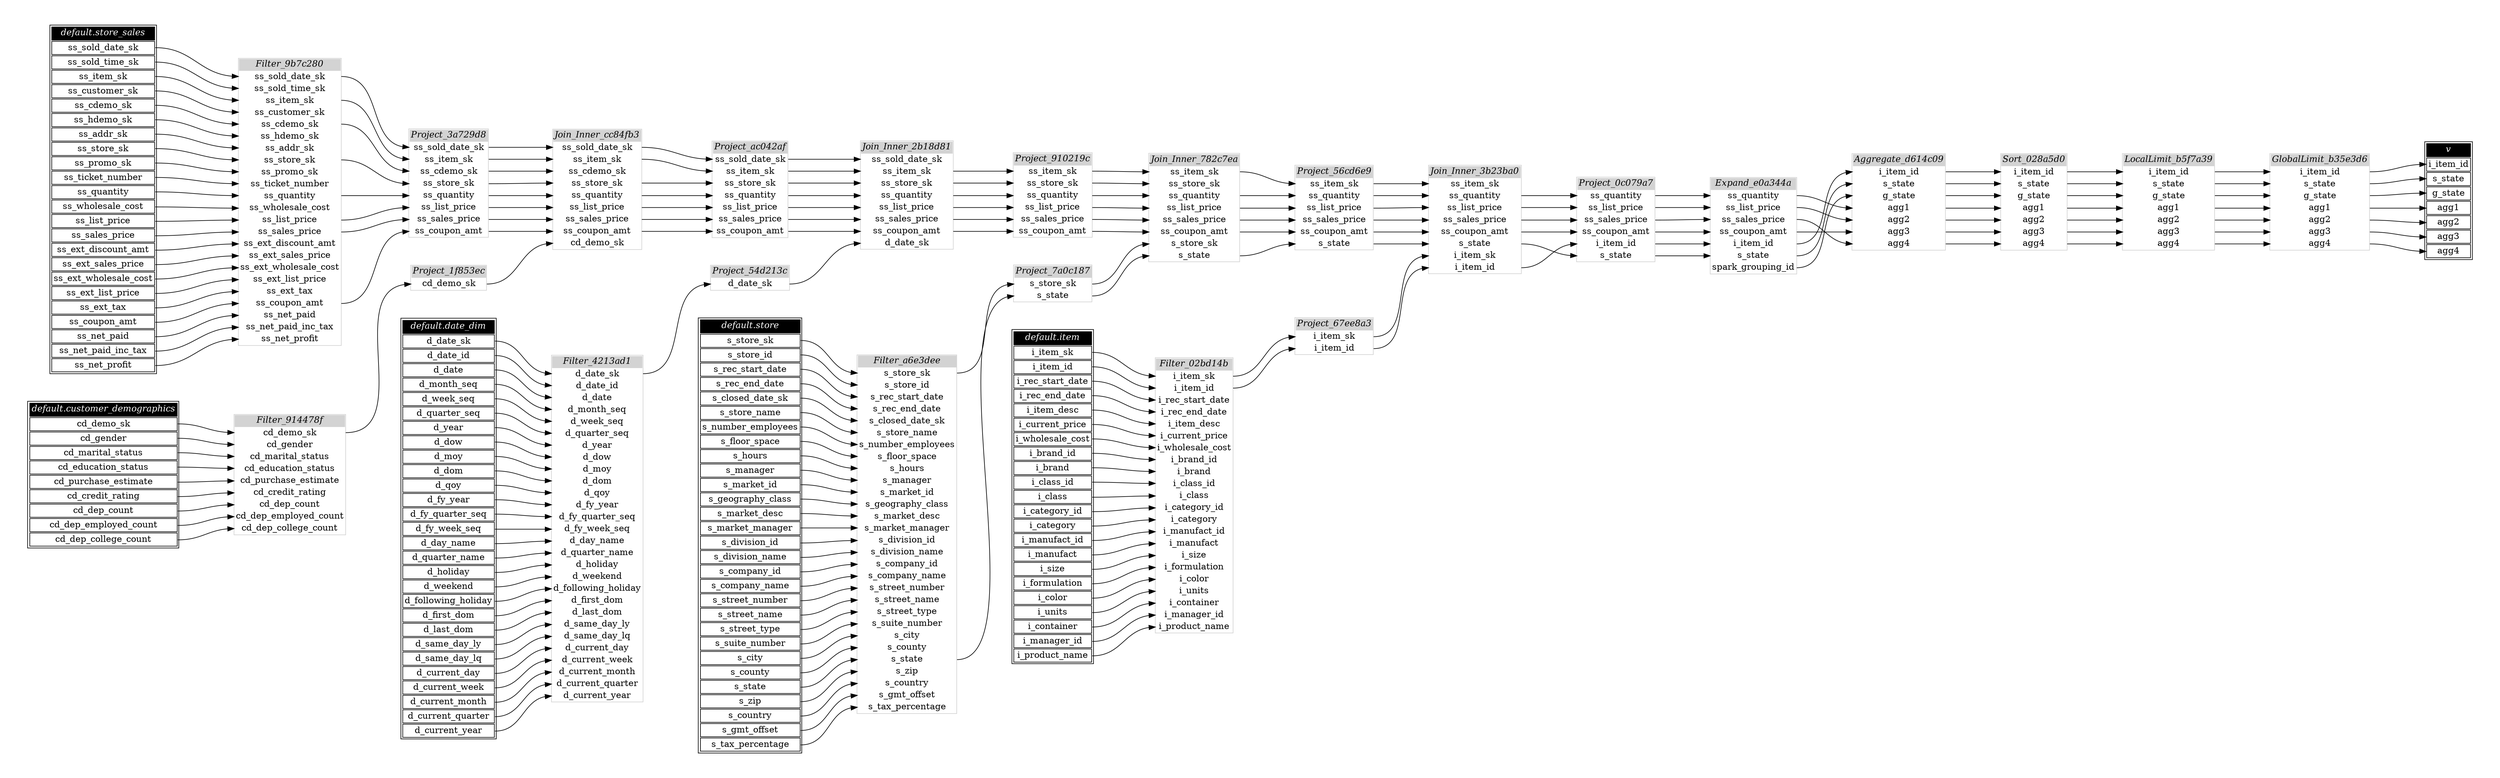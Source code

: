 // Automatically generated by TPCDSFlowTestSuite


digraph {
  graph [pad="0.5" nodesep="0.5" ranksep="1" fontname="Helvetica" rankdir=LR];
  node [shape=plaintext]

  
"Aggregate_d614c09" [label=<
<table color="lightgray" border="1" cellborder="0" cellspacing="0">
  <tr><td bgcolor="lightgray" port="nodeName"><i>Aggregate_d614c09</i></td></tr>
  <tr><td port="0">i_item_id</td></tr>
<tr><td port="1">s_state</td></tr>
<tr><td port="2">g_state</td></tr>
<tr><td port="3">agg1</td></tr>
<tr><td port="4">agg2</td></tr>
<tr><td port="5">agg3</td></tr>
<tr><td port="6">agg4</td></tr>
</table>>];
     

"Expand_e0a344a" [label=<
<table color="lightgray" border="1" cellborder="0" cellspacing="0">
  <tr><td bgcolor="lightgray" port="nodeName"><i>Expand_e0a344a</i></td></tr>
  <tr><td port="0">ss_quantity</td></tr>
<tr><td port="1">ss_list_price</td></tr>
<tr><td port="2">ss_sales_price</td></tr>
<tr><td port="3">ss_coupon_amt</td></tr>
<tr><td port="4">i_item_id</td></tr>
<tr><td port="5">s_state</td></tr>
<tr><td port="6">spark_grouping_id</td></tr>
</table>>];
     

"Filter_02bd14b" [label=<
<table color="lightgray" border="1" cellborder="0" cellspacing="0">
  <tr><td bgcolor="lightgray" port="nodeName"><i>Filter_02bd14b</i></td></tr>
  <tr><td port="0">i_item_sk</td></tr>
<tr><td port="1">i_item_id</td></tr>
<tr><td port="2">i_rec_start_date</td></tr>
<tr><td port="3">i_rec_end_date</td></tr>
<tr><td port="4">i_item_desc</td></tr>
<tr><td port="5">i_current_price</td></tr>
<tr><td port="6">i_wholesale_cost</td></tr>
<tr><td port="7">i_brand_id</td></tr>
<tr><td port="8">i_brand</td></tr>
<tr><td port="9">i_class_id</td></tr>
<tr><td port="10">i_class</td></tr>
<tr><td port="11">i_category_id</td></tr>
<tr><td port="12">i_category</td></tr>
<tr><td port="13">i_manufact_id</td></tr>
<tr><td port="14">i_manufact</td></tr>
<tr><td port="15">i_size</td></tr>
<tr><td port="16">i_formulation</td></tr>
<tr><td port="17">i_color</td></tr>
<tr><td port="18">i_units</td></tr>
<tr><td port="19">i_container</td></tr>
<tr><td port="20">i_manager_id</td></tr>
<tr><td port="21">i_product_name</td></tr>
</table>>];
     

"Filter_4213ad1" [label=<
<table color="lightgray" border="1" cellborder="0" cellspacing="0">
  <tr><td bgcolor="lightgray" port="nodeName"><i>Filter_4213ad1</i></td></tr>
  <tr><td port="0">d_date_sk</td></tr>
<tr><td port="1">d_date_id</td></tr>
<tr><td port="2">d_date</td></tr>
<tr><td port="3">d_month_seq</td></tr>
<tr><td port="4">d_week_seq</td></tr>
<tr><td port="5">d_quarter_seq</td></tr>
<tr><td port="6">d_year</td></tr>
<tr><td port="7">d_dow</td></tr>
<tr><td port="8">d_moy</td></tr>
<tr><td port="9">d_dom</td></tr>
<tr><td port="10">d_qoy</td></tr>
<tr><td port="11">d_fy_year</td></tr>
<tr><td port="12">d_fy_quarter_seq</td></tr>
<tr><td port="13">d_fy_week_seq</td></tr>
<tr><td port="14">d_day_name</td></tr>
<tr><td port="15">d_quarter_name</td></tr>
<tr><td port="16">d_holiday</td></tr>
<tr><td port="17">d_weekend</td></tr>
<tr><td port="18">d_following_holiday</td></tr>
<tr><td port="19">d_first_dom</td></tr>
<tr><td port="20">d_last_dom</td></tr>
<tr><td port="21">d_same_day_ly</td></tr>
<tr><td port="22">d_same_day_lq</td></tr>
<tr><td port="23">d_current_day</td></tr>
<tr><td port="24">d_current_week</td></tr>
<tr><td port="25">d_current_month</td></tr>
<tr><td port="26">d_current_quarter</td></tr>
<tr><td port="27">d_current_year</td></tr>
</table>>];
     

"Filter_914478f" [label=<
<table color="lightgray" border="1" cellborder="0" cellspacing="0">
  <tr><td bgcolor="lightgray" port="nodeName"><i>Filter_914478f</i></td></tr>
  <tr><td port="0">cd_demo_sk</td></tr>
<tr><td port="1">cd_gender</td></tr>
<tr><td port="2">cd_marital_status</td></tr>
<tr><td port="3">cd_education_status</td></tr>
<tr><td port="4">cd_purchase_estimate</td></tr>
<tr><td port="5">cd_credit_rating</td></tr>
<tr><td port="6">cd_dep_count</td></tr>
<tr><td port="7">cd_dep_employed_count</td></tr>
<tr><td port="8">cd_dep_college_count</td></tr>
</table>>];
     

"Filter_9b7c280" [label=<
<table color="lightgray" border="1" cellborder="0" cellspacing="0">
  <tr><td bgcolor="lightgray" port="nodeName"><i>Filter_9b7c280</i></td></tr>
  <tr><td port="0">ss_sold_date_sk</td></tr>
<tr><td port="1">ss_sold_time_sk</td></tr>
<tr><td port="2">ss_item_sk</td></tr>
<tr><td port="3">ss_customer_sk</td></tr>
<tr><td port="4">ss_cdemo_sk</td></tr>
<tr><td port="5">ss_hdemo_sk</td></tr>
<tr><td port="6">ss_addr_sk</td></tr>
<tr><td port="7">ss_store_sk</td></tr>
<tr><td port="8">ss_promo_sk</td></tr>
<tr><td port="9">ss_ticket_number</td></tr>
<tr><td port="10">ss_quantity</td></tr>
<tr><td port="11">ss_wholesale_cost</td></tr>
<tr><td port="12">ss_list_price</td></tr>
<tr><td port="13">ss_sales_price</td></tr>
<tr><td port="14">ss_ext_discount_amt</td></tr>
<tr><td port="15">ss_ext_sales_price</td></tr>
<tr><td port="16">ss_ext_wholesale_cost</td></tr>
<tr><td port="17">ss_ext_list_price</td></tr>
<tr><td port="18">ss_ext_tax</td></tr>
<tr><td port="19">ss_coupon_amt</td></tr>
<tr><td port="20">ss_net_paid</td></tr>
<tr><td port="21">ss_net_paid_inc_tax</td></tr>
<tr><td port="22">ss_net_profit</td></tr>
</table>>];
     

"Filter_a6e3dee" [label=<
<table color="lightgray" border="1" cellborder="0" cellspacing="0">
  <tr><td bgcolor="lightgray" port="nodeName"><i>Filter_a6e3dee</i></td></tr>
  <tr><td port="0">s_store_sk</td></tr>
<tr><td port="1">s_store_id</td></tr>
<tr><td port="2">s_rec_start_date</td></tr>
<tr><td port="3">s_rec_end_date</td></tr>
<tr><td port="4">s_closed_date_sk</td></tr>
<tr><td port="5">s_store_name</td></tr>
<tr><td port="6">s_number_employees</td></tr>
<tr><td port="7">s_floor_space</td></tr>
<tr><td port="8">s_hours</td></tr>
<tr><td port="9">s_manager</td></tr>
<tr><td port="10">s_market_id</td></tr>
<tr><td port="11">s_geography_class</td></tr>
<tr><td port="12">s_market_desc</td></tr>
<tr><td port="13">s_market_manager</td></tr>
<tr><td port="14">s_division_id</td></tr>
<tr><td port="15">s_division_name</td></tr>
<tr><td port="16">s_company_id</td></tr>
<tr><td port="17">s_company_name</td></tr>
<tr><td port="18">s_street_number</td></tr>
<tr><td port="19">s_street_name</td></tr>
<tr><td port="20">s_street_type</td></tr>
<tr><td port="21">s_suite_number</td></tr>
<tr><td port="22">s_city</td></tr>
<tr><td port="23">s_county</td></tr>
<tr><td port="24">s_state</td></tr>
<tr><td port="25">s_zip</td></tr>
<tr><td port="26">s_country</td></tr>
<tr><td port="27">s_gmt_offset</td></tr>
<tr><td port="28">s_tax_percentage</td></tr>
</table>>];
     

"GlobalLimit_b35e3d6" [label=<
<table color="lightgray" border="1" cellborder="0" cellspacing="0">
  <tr><td bgcolor="lightgray" port="nodeName"><i>GlobalLimit_b35e3d6</i></td></tr>
  <tr><td port="0">i_item_id</td></tr>
<tr><td port="1">s_state</td></tr>
<tr><td port="2">g_state</td></tr>
<tr><td port="3">agg1</td></tr>
<tr><td port="4">agg2</td></tr>
<tr><td port="5">agg3</td></tr>
<tr><td port="6">agg4</td></tr>
</table>>];
     

"Join_Inner_2b18d81" [label=<
<table color="lightgray" border="1" cellborder="0" cellspacing="0">
  <tr><td bgcolor="lightgray" port="nodeName"><i>Join_Inner_2b18d81</i></td></tr>
  <tr><td port="0">ss_sold_date_sk</td></tr>
<tr><td port="1">ss_item_sk</td></tr>
<tr><td port="2">ss_store_sk</td></tr>
<tr><td port="3">ss_quantity</td></tr>
<tr><td port="4">ss_list_price</td></tr>
<tr><td port="5">ss_sales_price</td></tr>
<tr><td port="6">ss_coupon_amt</td></tr>
<tr><td port="7">d_date_sk</td></tr>
</table>>];
     

"Join_Inner_3b23ba0" [label=<
<table color="lightgray" border="1" cellborder="0" cellspacing="0">
  <tr><td bgcolor="lightgray" port="nodeName"><i>Join_Inner_3b23ba0</i></td></tr>
  <tr><td port="0">ss_item_sk</td></tr>
<tr><td port="1">ss_quantity</td></tr>
<tr><td port="2">ss_list_price</td></tr>
<tr><td port="3">ss_sales_price</td></tr>
<tr><td port="4">ss_coupon_amt</td></tr>
<tr><td port="5">s_state</td></tr>
<tr><td port="6">i_item_sk</td></tr>
<tr><td port="7">i_item_id</td></tr>
</table>>];
     

"Join_Inner_782c7ea" [label=<
<table color="lightgray" border="1" cellborder="0" cellspacing="0">
  <tr><td bgcolor="lightgray" port="nodeName"><i>Join_Inner_782c7ea</i></td></tr>
  <tr><td port="0">ss_item_sk</td></tr>
<tr><td port="1">ss_store_sk</td></tr>
<tr><td port="2">ss_quantity</td></tr>
<tr><td port="3">ss_list_price</td></tr>
<tr><td port="4">ss_sales_price</td></tr>
<tr><td port="5">ss_coupon_amt</td></tr>
<tr><td port="6">s_store_sk</td></tr>
<tr><td port="7">s_state</td></tr>
</table>>];
     

"Join_Inner_cc84fb3" [label=<
<table color="lightgray" border="1" cellborder="0" cellspacing="0">
  <tr><td bgcolor="lightgray" port="nodeName"><i>Join_Inner_cc84fb3</i></td></tr>
  <tr><td port="0">ss_sold_date_sk</td></tr>
<tr><td port="1">ss_item_sk</td></tr>
<tr><td port="2">ss_cdemo_sk</td></tr>
<tr><td port="3">ss_store_sk</td></tr>
<tr><td port="4">ss_quantity</td></tr>
<tr><td port="5">ss_list_price</td></tr>
<tr><td port="6">ss_sales_price</td></tr>
<tr><td port="7">ss_coupon_amt</td></tr>
<tr><td port="8">cd_demo_sk</td></tr>
</table>>];
     

"LocalLimit_b5f7a39" [label=<
<table color="lightgray" border="1" cellborder="0" cellspacing="0">
  <tr><td bgcolor="lightgray" port="nodeName"><i>LocalLimit_b5f7a39</i></td></tr>
  <tr><td port="0">i_item_id</td></tr>
<tr><td port="1">s_state</td></tr>
<tr><td port="2">g_state</td></tr>
<tr><td port="3">agg1</td></tr>
<tr><td port="4">agg2</td></tr>
<tr><td port="5">agg3</td></tr>
<tr><td port="6">agg4</td></tr>
</table>>];
     

"Project_0c079a7" [label=<
<table color="lightgray" border="1" cellborder="0" cellspacing="0">
  <tr><td bgcolor="lightgray" port="nodeName"><i>Project_0c079a7</i></td></tr>
  <tr><td port="0">ss_quantity</td></tr>
<tr><td port="1">ss_list_price</td></tr>
<tr><td port="2">ss_sales_price</td></tr>
<tr><td port="3">ss_coupon_amt</td></tr>
<tr><td port="4">i_item_id</td></tr>
<tr><td port="5">s_state</td></tr>
</table>>];
     

"Project_1f853ec" [label=<
<table color="lightgray" border="1" cellborder="0" cellspacing="0">
  <tr><td bgcolor="lightgray" port="nodeName"><i>Project_1f853ec</i></td></tr>
  <tr><td port="0">cd_demo_sk</td></tr>
</table>>];
     

"Project_3a729d8" [label=<
<table color="lightgray" border="1" cellborder="0" cellspacing="0">
  <tr><td bgcolor="lightgray" port="nodeName"><i>Project_3a729d8</i></td></tr>
  <tr><td port="0">ss_sold_date_sk</td></tr>
<tr><td port="1">ss_item_sk</td></tr>
<tr><td port="2">ss_cdemo_sk</td></tr>
<tr><td port="3">ss_store_sk</td></tr>
<tr><td port="4">ss_quantity</td></tr>
<tr><td port="5">ss_list_price</td></tr>
<tr><td port="6">ss_sales_price</td></tr>
<tr><td port="7">ss_coupon_amt</td></tr>
</table>>];
     

"Project_54d213c" [label=<
<table color="lightgray" border="1" cellborder="0" cellspacing="0">
  <tr><td bgcolor="lightgray" port="nodeName"><i>Project_54d213c</i></td></tr>
  <tr><td port="0">d_date_sk</td></tr>
</table>>];
     

"Project_56cd6e9" [label=<
<table color="lightgray" border="1" cellborder="0" cellspacing="0">
  <tr><td bgcolor="lightgray" port="nodeName"><i>Project_56cd6e9</i></td></tr>
  <tr><td port="0">ss_item_sk</td></tr>
<tr><td port="1">ss_quantity</td></tr>
<tr><td port="2">ss_list_price</td></tr>
<tr><td port="3">ss_sales_price</td></tr>
<tr><td port="4">ss_coupon_amt</td></tr>
<tr><td port="5">s_state</td></tr>
</table>>];
     

"Project_67ee8a3" [label=<
<table color="lightgray" border="1" cellborder="0" cellspacing="0">
  <tr><td bgcolor="lightgray" port="nodeName"><i>Project_67ee8a3</i></td></tr>
  <tr><td port="0">i_item_sk</td></tr>
<tr><td port="1">i_item_id</td></tr>
</table>>];
     

"Project_7a0c187" [label=<
<table color="lightgray" border="1" cellborder="0" cellspacing="0">
  <tr><td bgcolor="lightgray" port="nodeName"><i>Project_7a0c187</i></td></tr>
  <tr><td port="0">s_store_sk</td></tr>
<tr><td port="1">s_state</td></tr>
</table>>];
     

"Project_910219c" [label=<
<table color="lightgray" border="1" cellborder="0" cellspacing="0">
  <tr><td bgcolor="lightgray" port="nodeName"><i>Project_910219c</i></td></tr>
  <tr><td port="0">ss_item_sk</td></tr>
<tr><td port="1">ss_store_sk</td></tr>
<tr><td port="2">ss_quantity</td></tr>
<tr><td port="3">ss_list_price</td></tr>
<tr><td port="4">ss_sales_price</td></tr>
<tr><td port="5">ss_coupon_amt</td></tr>
</table>>];
     

"Project_ac042af" [label=<
<table color="lightgray" border="1" cellborder="0" cellspacing="0">
  <tr><td bgcolor="lightgray" port="nodeName"><i>Project_ac042af</i></td></tr>
  <tr><td port="0">ss_sold_date_sk</td></tr>
<tr><td port="1">ss_item_sk</td></tr>
<tr><td port="2">ss_store_sk</td></tr>
<tr><td port="3">ss_quantity</td></tr>
<tr><td port="4">ss_list_price</td></tr>
<tr><td port="5">ss_sales_price</td></tr>
<tr><td port="6">ss_coupon_amt</td></tr>
</table>>];
     

"Sort_028a5d0" [label=<
<table color="lightgray" border="1" cellborder="0" cellspacing="0">
  <tr><td bgcolor="lightgray" port="nodeName"><i>Sort_028a5d0</i></td></tr>
  <tr><td port="0">i_item_id</td></tr>
<tr><td port="1">s_state</td></tr>
<tr><td port="2">g_state</td></tr>
<tr><td port="3">agg1</td></tr>
<tr><td port="4">agg2</td></tr>
<tr><td port="5">agg3</td></tr>
<tr><td port="6">agg4</td></tr>
</table>>];
     

"default.customer_demographics" [color="black" label=<
<table>
  <tr><td bgcolor="black" port="nodeName"><i><font color="white">default.customer_demographics</font></i></td></tr>
  <tr><td port="0">cd_demo_sk</td></tr>
<tr><td port="1">cd_gender</td></tr>
<tr><td port="2">cd_marital_status</td></tr>
<tr><td port="3">cd_education_status</td></tr>
<tr><td port="4">cd_purchase_estimate</td></tr>
<tr><td port="5">cd_credit_rating</td></tr>
<tr><td port="6">cd_dep_count</td></tr>
<tr><td port="7">cd_dep_employed_count</td></tr>
<tr><td port="8">cd_dep_college_count</td></tr>
</table>>];
     

"default.date_dim" [color="black" label=<
<table>
  <tr><td bgcolor="black" port="nodeName"><i><font color="white">default.date_dim</font></i></td></tr>
  <tr><td port="0">d_date_sk</td></tr>
<tr><td port="1">d_date_id</td></tr>
<tr><td port="2">d_date</td></tr>
<tr><td port="3">d_month_seq</td></tr>
<tr><td port="4">d_week_seq</td></tr>
<tr><td port="5">d_quarter_seq</td></tr>
<tr><td port="6">d_year</td></tr>
<tr><td port="7">d_dow</td></tr>
<tr><td port="8">d_moy</td></tr>
<tr><td port="9">d_dom</td></tr>
<tr><td port="10">d_qoy</td></tr>
<tr><td port="11">d_fy_year</td></tr>
<tr><td port="12">d_fy_quarter_seq</td></tr>
<tr><td port="13">d_fy_week_seq</td></tr>
<tr><td port="14">d_day_name</td></tr>
<tr><td port="15">d_quarter_name</td></tr>
<tr><td port="16">d_holiday</td></tr>
<tr><td port="17">d_weekend</td></tr>
<tr><td port="18">d_following_holiday</td></tr>
<tr><td port="19">d_first_dom</td></tr>
<tr><td port="20">d_last_dom</td></tr>
<tr><td port="21">d_same_day_ly</td></tr>
<tr><td port="22">d_same_day_lq</td></tr>
<tr><td port="23">d_current_day</td></tr>
<tr><td port="24">d_current_week</td></tr>
<tr><td port="25">d_current_month</td></tr>
<tr><td port="26">d_current_quarter</td></tr>
<tr><td port="27">d_current_year</td></tr>
</table>>];
     

"default.item" [color="black" label=<
<table>
  <tr><td bgcolor="black" port="nodeName"><i><font color="white">default.item</font></i></td></tr>
  <tr><td port="0">i_item_sk</td></tr>
<tr><td port="1">i_item_id</td></tr>
<tr><td port="2">i_rec_start_date</td></tr>
<tr><td port="3">i_rec_end_date</td></tr>
<tr><td port="4">i_item_desc</td></tr>
<tr><td port="5">i_current_price</td></tr>
<tr><td port="6">i_wholesale_cost</td></tr>
<tr><td port="7">i_brand_id</td></tr>
<tr><td port="8">i_brand</td></tr>
<tr><td port="9">i_class_id</td></tr>
<tr><td port="10">i_class</td></tr>
<tr><td port="11">i_category_id</td></tr>
<tr><td port="12">i_category</td></tr>
<tr><td port="13">i_manufact_id</td></tr>
<tr><td port="14">i_manufact</td></tr>
<tr><td port="15">i_size</td></tr>
<tr><td port="16">i_formulation</td></tr>
<tr><td port="17">i_color</td></tr>
<tr><td port="18">i_units</td></tr>
<tr><td port="19">i_container</td></tr>
<tr><td port="20">i_manager_id</td></tr>
<tr><td port="21">i_product_name</td></tr>
</table>>];
     

"default.store" [color="black" label=<
<table>
  <tr><td bgcolor="black" port="nodeName"><i><font color="white">default.store</font></i></td></tr>
  <tr><td port="0">s_store_sk</td></tr>
<tr><td port="1">s_store_id</td></tr>
<tr><td port="2">s_rec_start_date</td></tr>
<tr><td port="3">s_rec_end_date</td></tr>
<tr><td port="4">s_closed_date_sk</td></tr>
<tr><td port="5">s_store_name</td></tr>
<tr><td port="6">s_number_employees</td></tr>
<tr><td port="7">s_floor_space</td></tr>
<tr><td port="8">s_hours</td></tr>
<tr><td port="9">s_manager</td></tr>
<tr><td port="10">s_market_id</td></tr>
<tr><td port="11">s_geography_class</td></tr>
<tr><td port="12">s_market_desc</td></tr>
<tr><td port="13">s_market_manager</td></tr>
<tr><td port="14">s_division_id</td></tr>
<tr><td port="15">s_division_name</td></tr>
<tr><td port="16">s_company_id</td></tr>
<tr><td port="17">s_company_name</td></tr>
<tr><td port="18">s_street_number</td></tr>
<tr><td port="19">s_street_name</td></tr>
<tr><td port="20">s_street_type</td></tr>
<tr><td port="21">s_suite_number</td></tr>
<tr><td port="22">s_city</td></tr>
<tr><td port="23">s_county</td></tr>
<tr><td port="24">s_state</td></tr>
<tr><td port="25">s_zip</td></tr>
<tr><td port="26">s_country</td></tr>
<tr><td port="27">s_gmt_offset</td></tr>
<tr><td port="28">s_tax_percentage</td></tr>
</table>>];
     

"default.store_sales" [color="black" label=<
<table>
  <tr><td bgcolor="black" port="nodeName"><i><font color="white">default.store_sales</font></i></td></tr>
  <tr><td port="0">ss_sold_date_sk</td></tr>
<tr><td port="1">ss_sold_time_sk</td></tr>
<tr><td port="2">ss_item_sk</td></tr>
<tr><td port="3">ss_customer_sk</td></tr>
<tr><td port="4">ss_cdemo_sk</td></tr>
<tr><td port="5">ss_hdemo_sk</td></tr>
<tr><td port="6">ss_addr_sk</td></tr>
<tr><td port="7">ss_store_sk</td></tr>
<tr><td port="8">ss_promo_sk</td></tr>
<tr><td port="9">ss_ticket_number</td></tr>
<tr><td port="10">ss_quantity</td></tr>
<tr><td port="11">ss_wholesale_cost</td></tr>
<tr><td port="12">ss_list_price</td></tr>
<tr><td port="13">ss_sales_price</td></tr>
<tr><td port="14">ss_ext_discount_amt</td></tr>
<tr><td port="15">ss_ext_sales_price</td></tr>
<tr><td port="16">ss_ext_wholesale_cost</td></tr>
<tr><td port="17">ss_ext_list_price</td></tr>
<tr><td port="18">ss_ext_tax</td></tr>
<tr><td port="19">ss_coupon_amt</td></tr>
<tr><td port="20">ss_net_paid</td></tr>
<tr><td port="21">ss_net_paid_inc_tax</td></tr>
<tr><td port="22">ss_net_profit</td></tr>
</table>>];
     

"v" [color="black" label=<
<table>
  <tr><td bgcolor="black" port="nodeName"><i><font color="white">v</font></i></td></tr>
  <tr><td port="0">i_item_id</td></tr>
<tr><td port="1">s_state</td></tr>
<tr><td port="2">g_state</td></tr>
<tr><td port="3">agg1</td></tr>
<tr><td port="4">agg2</td></tr>
<tr><td port="5">agg3</td></tr>
<tr><td port="6">agg4</td></tr>
</table>>];
     
  "Aggregate_d614c09":0 -> "Sort_028a5d0":0;
"Aggregate_d614c09":1 -> "Sort_028a5d0":1;
"Aggregate_d614c09":2 -> "Sort_028a5d0":2;
"Aggregate_d614c09":3 -> "Sort_028a5d0":3;
"Aggregate_d614c09":4 -> "Sort_028a5d0":4;
"Aggregate_d614c09":5 -> "Sort_028a5d0":5;
"Aggregate_d614c09":6 -> "Sort_028a5d0":6;
"Expand_e0a344a":0 -> "Aggregate_d614c09":3;
"Expand_e0a344a":1 -> "Aggregate_d614c09":4;
"Expand_e0a344a":2 -> "Aggregate_d614c09":6;
"Expand_e0a344a":3 -> "Aggregate_d614c09":5;
"Expand_e0a344a":4 -> "Aggregate_d614c09":0;
"Expand_e0a344a":5 -> "Aggregate_d614c09":1;
"Expand_e0a344a":6 -> "Aggregate_d614c09":2;
"Filter_02bd14b":0 -> "Project_67ee8a3":0;
"Filter_02bd14b":1 -> "Project_67ee8a3":1;
"Filter_4213ad1":0 -> "Project_54d213c":0;
"Filter_914478f":0 -> "Project_1f853ec":0;
"Filter_9b7c280":0 -> "Project_3a729d8":0;
"Filter_9b7c280":10 -> "Project_3a729d8":4;
"Filter_9b7c280":12 -> "Project_3a729d8":5;
"Filter_9b7c280":13 -> "Project_3a729d8":6;
"Filter_9b7c280":19 -> "Project_3a729d8":7;
"Filter_9b7c280":2 -> "Project_3a729d8":1;
"Filter_9b7c280":4 -> "Project_3a729d8":2;
"Filter_9b7c280":7 -> "Project_3a729d8":3;
"Filter_a6e3dee":0 -> "Project_7a0c187":0;
"Filter_a6e3dee":24 -> "Project_7a0c187":1;
"GlobalLimit_b35e3d6":0 -> "v":0;
"GlobalLimit_b35e3d6":1 -> "v":1;
"GlobalLimit_b35e3d6":2 -> "v":2;
"GlobalLimit_b35e3d6":3 -> "v":3;
"GlobalLimit_b35e3d6":4 -> "v":4;
"GlobalLimit_b35e3d6":5 -> "v":5;
"GlobalLimit_b35e3d6":6 -> "v":6;
"Join_Inner_2b18d81":1 -> "Project_910219c":0;
"Join_Inner_2b18d81":2 -> "Project_910219c":1;
"Join_Inner_2b18d81":3 -> "Project_910219c":2;
"Join_Inner_2b18d81":4 -> "Project_910219c":3;
"Join_Inner_2b18d81":5 -> "Project_910219c":4;
"Join_Inner_2b18d81":6 -> "Project_910219c":5;
"Join_Inner_3b23ba0":1 -> "Project_0c079a7":0;
"Join_Inner_3b23ba0":2 -> "Project_0c079a7":1;
"Join_Inner_3b23ba0":3 -> "Project_0c079a7":2;
"Join_Inner_3b23ba0":4 -> "Project_0c079a7":3;
"Join_Inner_3b23ba0":5 -> "Project_0c079a7":5;
"Join_Inner_3b23ba0":7 -> "Project_0c079a7":4;
"Join_Inner_782c7ea":0 -> "Project_56cd6e9":0;
"Join_Inner_782c7ea":2 -> "Project_56cd6e9":1;
"Join_Inner_782c7ea":3 -> "Project_56cd6e9":2;
"Join_Inner_782c7ea":4 -> "Project_56cd6e9":3;
"Join_Inner_782c7ea":5 -> "Project_56cd6e9":4;
"Join_Inner_782c7ea":7 -> "Project_56cd6e9":5;
"Join_Inner_cc84fb3":0 -> "Project_ac042af":0;
"Join_Inner_cc84fb3":1 -> "Project_ac042af":1;
"Join_Inner_cc84fb3":3 -> "Project_ac042af":2;
"Join_Inner_cc84fb3":4 -> "Project_ac042af":3;
"Join_Inner_cc84fb3":5 -> "Project_ac042af":4;
"Join_Inner_cc84fb3":6 -> "Project_ac042af":5;
"Join_Inner_cc84fb3":7 -> "Project_ac042af":6;
"LocalLimit_b5f7a39":0 -> "GlobalLimit_b35e3d6":0;
"LocalLimit_b5f7a39":1 -> "GlobalLimit_b35e3d6":1;
"LocalLimit_b5f7a39":2 -> "GlobalLimit_b35e3d6":2;
"LocalLimit_b5f7a39":3 -> "GlobalLimit_b35e3d6":3;
"LocalLimit_b5f7a39":4 -> "GlobalLimit_b35e3d6":4;
"LocalLimit_b5f7a39":5 -> "GlobalLimit_b35e3d6":5;
"LocalLimit_b5f7a39":6 -> "GlobalLimit_b35e3d6":6;
"Project_0c079a7":0 -> "Expand_e0a344a":0;
"Project_0c079a7":1 -> "Expand_e0a344a":1;
"Project_0c079a7":2 -> "Expand_e0a344a":2;
"Project_0c079a7":3 -> "Expand_e0a344a":3;
"Project_0c079a7":4 -> "Expand_e0a344a":4;
"Project_0c079a7":5 -> "Expand_e0a344a":5;
"Project_1f853ec":0 -> "Join_Inner_cc84fb3":8;
"Project_3a729d8":0 -> "Join_Inner_cc84fb3":0;
"Project_3a729d8":1 -> "Join_Inner_cc84fb3":1;
"Project_3a729d8":2 -> "Join_Inner_cc84fb3":2;
"Project_3a729d8":3 -> "Join_Inner_cc84fb3":3;
"Project_3a729d8":4 -> "Join_Inner_cc84fb3":4;
"Project_3a729d8":5 -> "Join_Inner_cc84fb3":5;
"Project_3a729d8":6 -> "Join_Inner_cc84fb3":6;
"Project_3a729d8":7 -> "Join_Inner_cc84fb3":7;
"Project_54d213c":0 -> "Join_Inner_2b18d81":7;
"Project_56cd6e9":0 -> "Join_Inner_3b23ba0":0;
"Project_56cd6e9":1 -> "Join_Inner_3b23ba0":1;
"Project_56cd6e9":2 -> "Join_Inner_3b23ba0":2;
"Project_56cd6e9":3 -> "Join_Inner_3b23ba0":3;
"Project_56cd6e9":4 -> "Join_Inner_3b23ba0":4;
"Project_56cd6e9":5 -> "Join_Inner_3b23ba0":5;
"Project_67ee8a3":0 -> "Join_Inner_3b23ba0":6;
"Project_67ee8a3":1 -> "Join_Inner_3b23ba0":7;
"Project_7a0c187":0 -> "Join_Inner_782c7ea":6;
"Project_7a0c187":1 -> "Join_Inner_782c7ea":7;
"Project_910219c":0 -> "Join_Inner_782c7ea":0;
"Project_910219c":1 -> "Join_Inner_782c7ea":1;
"Project_910219c":2 -> "Join_Inner_782c7ea":2;
"Project_910219c":3 -> "Join_Inner_782c7ea":3;
"Project_910219c":4 -> "Join_Inner_782c7ea":4;
"Project_910219c":5 -> "Join_Inner_782c7ea":5;
"Project_ac042af":0 -> "Join_Inner_2b18d81":0;
"Project_ac042af":1 -> "Join_Inner_2b18d81":1;
"Project_ac042af":2 -> "Join_Inner_2b18d81":2;
"Project_ac042af":3 -> "Join_Inner_2b18d81":3;
"Project_ac042af":4 -> "Join_Inner_2b18d81":4;
"Project_ac042af":5 -> "Join_Inner_2b18d81":5;
"Project_ac042af":6 -> "Join_Inner_2b18d81":6;
"Sort_028a5d0":0 -> "LocalLimit_b5f7a39":0;
"Sort_028a5d0":1 -> "LocalLimit_b5f7a39":1;
"Sort_028a5d0":2 -> "LocalLimit_b5f7a39":2;
"Sort_028a5d0":3 -> "LocalLimit_b5f7a39":3;
"Sort_028a5d0":4 -> "LocalLimit_b5f7a39":4;
"Sort_028a5d0":5 -> "LocalLimit_b5f7a39":5;
"Sort_028a5d0":6 -> "LocalLimit_b5f7a39":6;
"default.customer_demographics":0 -> "Filter_914478f":0;
"default.customer_demographics":1 -> "Filter_914478f":1;
"default.customer_demographics":2 -> "Filter_914478f":2;
"default.customer_demographics":3 -> "Filter_914478f":3;
"default.customer_demographics":4 -> "Filter_914478f":4;
"default.customer_demographics":5 -> "Filter_914478f":5;
"default.customer_demographics":6 -> "Filter_914478f":6;
"default.customer_demographics":7 -> "Filter_914478f":7;
"default.customer_demographics":8 -> "Filter_914478f":8;
"default.date_dim":0 -> "Filter_4213ad1":0;
"default.date_dim":1 -> "Filter_4213ad1":1;
"default.date_dim":10 -> "Filter_4213ad1":10;
"default.date_dim":11 -> "Filter_4213ad1":11;
"default.date_dim":12 -> "Filter_4213ad1":12;
"default.date_dim":13 -> "Filter_4213ad1":13;
"default.date_dim":14 -> "Filter_4213ad1":14;
"default.date_dim":15 -> "Filter_4213ad1":15;
"default.date_dim":16 -> "Filter_4213ad1":16;
"default.date_dim":17 -> "Filter_4213ad1":17;
"default.date_dim":18 -> "Filter_4213ad1":18;
"default.date_dim":19 -> "Filter_4213ad1":19;
"default.date_dim":2 -> "Filter_4213ad1":2;
"default.date_dim":20 -> "Filter_4213ad1":20;
"default.date_dim":21 -> "Filter_4213ad1":21;
"default.date_dim":22 -> "Filter_4213ad1":22;
"default.date_dim":23 -> "Filter_4213ad1":23;
"default.date_dim":24 -> "Filter_4213ad1":24;
"default.date_dim":25 -> "Filter_4213ad1":25;
"default.date_dim":26 -> "Filter_4213ad1":26;
"default.date_dim":27 -> "Filter_4213ad1":27;
"default.date_dim":3 -> "Filter_4213ad1":3;
"default.date_dim":4 -> "Filter_4213ad1":4;
"default.date_dim":5 -> "Filter_4213ad1":5;
"default.date_dim":6 -> "Filter_4213ad1":6;
"default.date_dim":7 -> "Filter_4213ad1":7;
"default.date_dim":8 -> "Filter_4213ad1":8;
"default.date_dim":9 -> "Filter_4213ad1":9;
"default.item":0 -> "Filter_02bd14b":0;
"default.item":1 -> "Filter_02bd14b":1;
"default.item":10 -> "Filter_02bd14b":10;
"default.item":11 -> "Filter_02bd14b":11;
"default.item":12 -> "Filter_02bd14b":12;
"default.item":13 -> "Filter_02bd14b":13;
"default.item":14 -> "Filter_02bd14b":14;
"default.item":15 -> "Filter_02bd14b":15;
"default.item":16 -> "Filter_02bd14b":16;
"default.item":17 -> "Filter_02bd14b":17;
"default.item":18 -> "Filter_02bd14b":18;
"default.item":19 -> "Filter_02bd14b":19;
"default.item":2 -> "Filter_02bd14b":2;
"default.item":20 -> "Filter_02bd14b":20;
"default.item":21 -> "Filter_02bd14b":21;
"default.item":3 -> "Filter_02bd14b":3;
"default.item":4 -> "Filter_02bd14b":4;
"default.item":5 -> "Filter_02bd14b":5;
"default.item":6 -> "Filter_02bd14b":6;
"default.item":7 -> "Filter_02bd14b":7;
"default.item":8 -> "Filter_02bd14b":8;
"default.item":9 -> "Filter_02bd14b":9;
"default.store":0 -> "Filter_a6e3dee":0;
"default.store":1 -> "Filter_a6e3dee":1;
"default.store":10 -> "Filter_a6e3dee":10;
"default.store":11 -> "Filter_a6e3dee":11;
"default.store":12 -> "Filter_a6e3dee":12;
"default.store":13 -> "Filter_a6e3dee":13;
"default.store":14 -> "Filter_a6e3dee":14;
"default.store":15 -> "Filter_a6e3dee":15;
"default.store":16 -> "Filter_a6e3dee":16;
"default.store":17 -> "Filter_a6e3dee":17;
"default.store":18 -> "Filter_a6e3dee":18;
"default.store":19 -> "Filter_a6e3dee":19;
"default.store":2 -> "Filter_a6e3dee":2;
"default.store":20 -> "Filter_a6e3dee":20;
"default.store":21 -> "Filter_a6e3dee":21;
"default.store":22 -> "Filter_a6e3dee":22;
"default.store":23 -> "Filter_a6e3dee":23;
"default.store":24 -> "Filter_a6e3dee":24;
"default.store":25 -> "Filter_a6e3dee":25;
"default.store":26 -> "Filter_a6e3dee":26;
"default.store":27 -> "Filter_a6e3dee":27;
"default.store":28 -> "Filter_a6e3dee":28;
"default.store":3 -> "Filter_a6e3dee":3;
"default.store":4 -> "Filter_a6e3dee":4;
"default.store":5 -> "Filter_a6e3dee":5;
"default.store":6 -> "Filter_a6e3dee":6;
"default.store":7 -> "Filter_a6e3dee":7;
"default.store":8 -> "Filter_a6e3dee":8;
"default.store":9 -> "Filter_a6e3dee":9;
"default.store_sales":0 -> "Filter_9b7c280":0;
"default.store_sales":1 -> "Filter_9b7c280":1;
"default.store_sales":10 -> "Filter_9b7c280":10;
"default.store_sales":11 -> "Filter_9b7c280":11;
"default.store_sales":12 -> "Filter_9b7c280":12;
"default.store_sales":13 -> "Filter_9b7c280":13;
"default.store_sales":14 -> "Filter_9b7c280":14;
"default.store_sales":15 -> "Filter_9b7c280":15;
"default.store_sales":16 -> "Filter_9b7c280":16;
"default.store_sales":17 -> "Filter_9b7c280":17;
"default.store_sales":18 -> "Filter_9b7c280":18;
"default.store_sales":19 -> "Filter_9b7c280":19;
"default.store_sales":2 -> "Filter_9b7c280":2;
"default.store_sales":20 -> "Filter_9b7c280":20;
"default.store_sales":21 -> "Filter_9b7c280":21;
"default.store_sales":22 -> "Filter_9b7c280":22;
"default.store_sales":3 -> "Filter_9b7c280":3;
"default.store_sales":4 -> "Filter_9b7c280":4;
"default.store_sales":5 -> "Filter_9b7c280":5;
"default.store_sales":6 -> "Filter_9b7c280":6;
"default.store_sales":7 -> "Filter_9b7c280":7;
"default.store_sales":8 -> "Filter_9b7c280":8;
"default.store_sales":9 -> "Filter_9b7c280":9;
}
       
